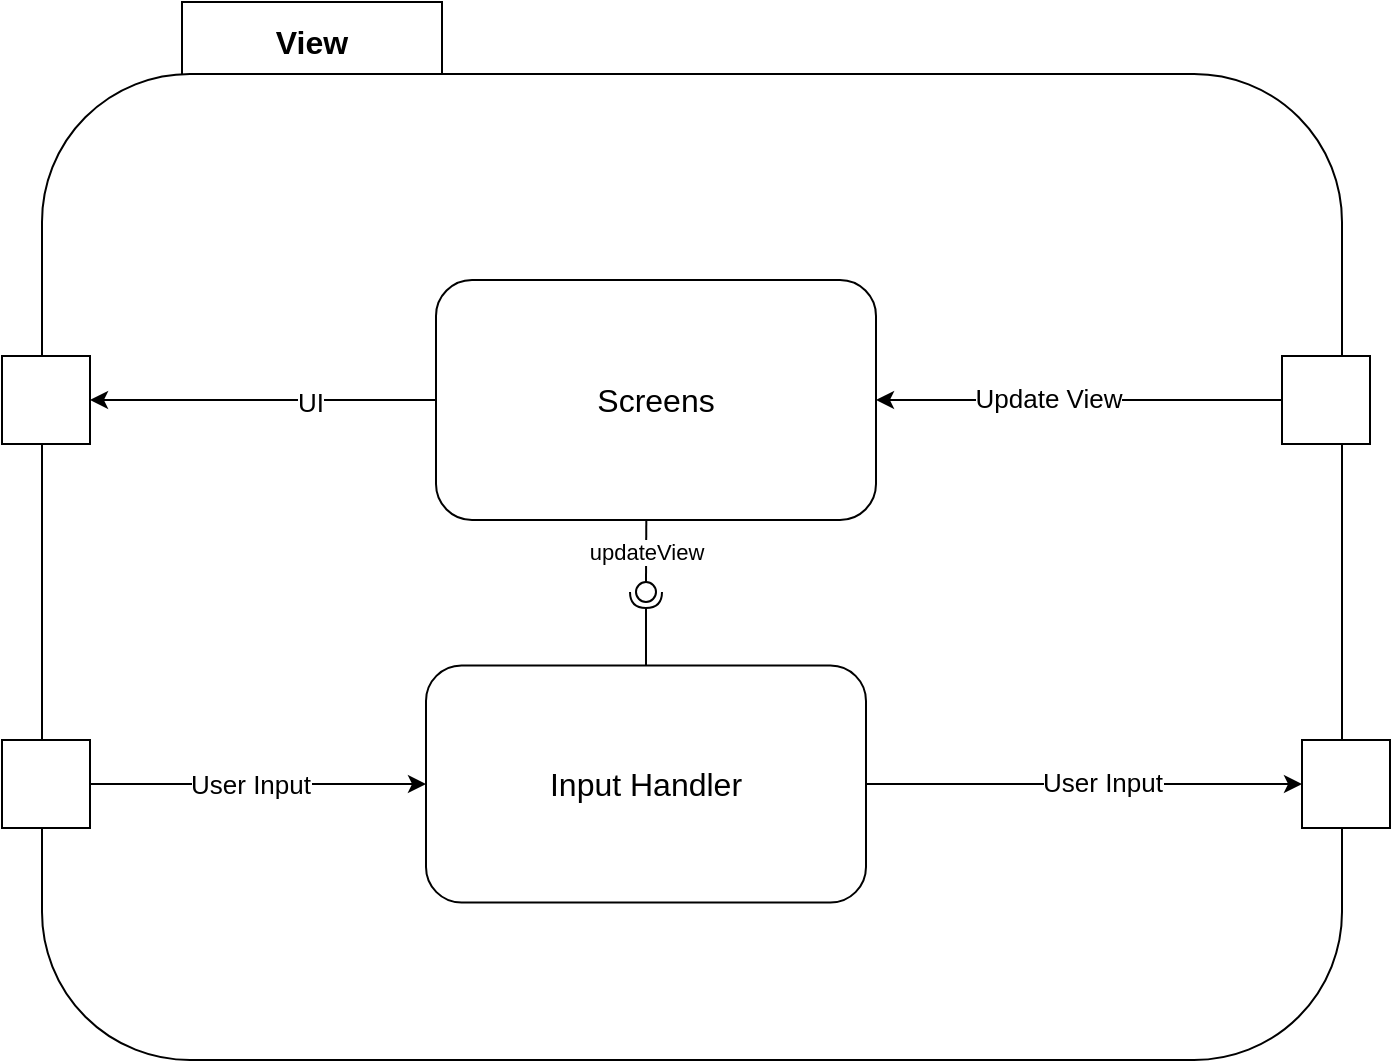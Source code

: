 <mxfile version="20.5.3" type="device"><diagram id="-ZbmqsPkU7HbiGdgJdTc" name="Page-1"><mxGraphModel dx="243" dy="506" grid="1" gridSize="10" guides="1" tooltips="1" connect="1" arrows="1" fold="1" page="1" pageScale="1" pageWidth="827" pageHeight="1169" math="0" shadow="0"><root><mxCell id="0"/><mxCell id="1" parent="0"/><mxCell id="Nr2CtO-IduACuZ_3YOzM-2" value="&lt;b&gt;View&lt;/b&gt;" style="rounded=0;whiteSpace=wrap;html=1;fontSize=16;" parent="1" vertex="1"><mxGeometry x="150" y="141" width="130" height="40" as="geometry"/></mxCell><mxCell id="Nr2CtO-IduACuZ_3YOzM-1" value="" style="rounded=1;whiteSpace=wrap;html=1;fontSize=16;" parent="1" vertex="1"><mxGeometry x="80" y="177" width="650" height="493" as="geometry"/></mxCell><mxCell id="Nr2CtO-IduACuZ_3YOzM-51" style="edgeStyle=orthogonalEdgeStyle;rounded=0;orthogonalLoop=1;jettySize=auto;html=1;entryX=1;entryY=0.5;entryDx=0;entryDy=0;fontSize=13;" parent="1" source="Nr2CtO-IduACuZ_3YOzM-3" target="Nr2CtO-IduACuZ_3YOzM-50" edge="1"><mxGeometry relative="1" as="geometry"/></mxCell><mxCell id="Nr2CtO-IduACuZ_3YOzM-52" value="UI" style="edgeLabel;html=1;align=center;verticalAlign=middle;resizable=0;points=[];fontSize=13;" parent="Nr2CtO-IduACuZ_3YOzM-51" vertex="1" connectable="0"><mxGeometry x="-0.271" y="1" relative="1" as="geometry"><mxPoint as="offset"/></mxGeometry></mxCell><mxCell id="Nr2CtO-IduACuZ_3YOzM-3" value="Screens" style="rounded=1;whiteSpace=wrap;html=1;fontSize=16;" parent="1" vertex="1"><mxGeometry x="277" y="280" width="220" height="120" as="geometry"/></mxCell><mxCell id="Nr2CtO-IduACuZ_3YOzM-47" style="edgeStyle=orthogonalEdgeStyle;rounded=0;orthogonalLoop=1;jettySize=auto;html=1;entryX=0;entryY=0.5;entryDx=0;entryDy=0;fontSize=13;" parent="1" source="Nr2CtO-IduACuZ_3YOzM-4" target="Nr2CtO-IduACuZ_3YOzM-26" edge="1"><mxGeometry relative="1" as="geometry"/></mxCell><mxCell id="Nr2CtO-IduACuZ_3YOzM-49" value="User Input" style="edgeLabel;html=1;align=center;verticalAlign=middle;resizable=0;points=[];fontSize=13;" parent="Nr2CtO-IduACuZ_3YOzM-47" vertex="1" connectable="0"><mxGeometry x="0.083" y="1" relative="1" as="geometry"><mxPoint as="offset"/></mxGeometry></mxCell><mxCell id="Nr2CtO-IduACuZ_3YOzM-4" value="Input Handler" style="rounded=1;whiteSpace=wrap;html=1;fontSize=16;" parent="1" vertex="1"><mxGeometry x="272" y="472.75" width="220" height="118.5" as="geometry"/></mxCell><mxCell id="Nr2CtO-IduACuZ_3YOzM-46" style="edgeStyle=orthogonalEdgeStyle;rounded=0;orthogonalLoop=1;jettySize=auto;html=1;entryX=0;entryY=0.5;entryDx=0;entryDy=0;fontSize=13;" parent="1" source="Nr2CtO-IduACuZ_3YOzM-8" target="Nr2CtO-IduACuZ_3YOzM-4" edge="1"><mxGeometry relative="1" as="geometry"/></mxCell><mxCell id="Nr2CtO-IduACuZ_3YOzM-48" value="User Input" style="edgeLabel;html=1;align=center;verticalAlign=middle;resizable=0;points=[];fontSize=13;" parent="Nr2CtO-IduACuZ_3YOzM-46" vertex="1" connectable="0"><mxGeometry x="-0.05" relative="1" as="geometry"><mxPoint as="offset"/></mxGeometry></mxCell><mxCell id="Nr2CtO-IduACuZ_3YOzM-8" value="" style="whiteSpace=wrap;html=1;aspect=fixed;" parent="1" vertex="1"><mxGeometry x="60" y="510" width="44" height="44" as="geometry"/></mxCell><mxCell id="Nr2CtO-IduACuZ_3YOzM-44" style="edgeStyle=orthogonalEdgeStyle;rounded=0;orthogonalLoop=1;jettySize=auto;html=1;entryX=1;entryY=0.5;entryDx=0;entryDy=0;fontSize=13;" parent="1" source="Nr2CtO-IduACuZ_3YOzM-9" target="Nr2CtO-IduACuZ_3YOzM-3" edge="1"><mxGeometry relative="1" as="geometry"/></mxCell><mxCell id="Nr2CtO-IduACuZ_3YOzM-45" value="Update View" style="edgeLabel;html=1;align=center;verticalAlign=middle;resizable=0;points=[];fontSize=13;" parent="Nr2CtO-IduACuZ_3YOzM-44" vertex="1" connectable="0"><mxGeometry x="0.153" y="-1" relative="1" as="geometry"><mxPoint as="offset"/></mxGeometry></mxCell><mxCell id="Nr2CtO-IduACuZ_3YOzM-9" value="" style="whiteSpace=wrap;html=1;aspect=fixed;" parent="1" vertex="1"><mxGeometry x="700" y="318" width="44" height="44" as="geometry"/></mxCell><mxCell id="Nr2CtO-IduACuZ_3YOzM-26" value="" style="whiteSpace=wrap;html=1;aspect=fixed;" parent="1" vertex="1"><mxGeometry x="710" y="510" width="44" height="44" as="geometry"/></mxCell><mxCell id="Nr2CtO-IduACuZ_3YOzM-50" value="" style="whiteSpace=wrap;html=1;aspect=fixed;" parent="1" vertex="1"><mxGeometry x="60" y="318" width="44" height="44" as="geometry"/></mxCell><mxCell id="4uybHOnC4n3-9QDXqHx8-1" value="" style="rounded=0;orthogonalLoop=1;jettySize=auto;html=1;endArrow=none;endFill=0;sketch=0;sourcePerimeterSpacing=0;targetPerimeterSpacing=0;exitX=0.478;exitY=0.996;exitDx=0;exitDy=0;exitPerimeter=0;" edge="1" target="4uybHOnC4n3-9QDXqHx8-3" parent="1" source="Nr2CtO-IduACuZ_3YOzM-3"><mxGeometry relative="1" as="geometry"><mxPoint x="450" y="485" as="sourcePoint"/></mxGeometry></mxCell><mxCell id="4uybHOnC4n3-9QDXqHx8-4" value="updateView" style="edgeLabel;html=1;align=center;verticalAlign=middle;resizable=0;points=[];" vertex="1" connectable="0" parent="4uybHOnC4n3-9QDXqHx8-1"><mxGeometry x="0.008" relative="1" as="geometry"><mxPoint as="offset"/></mxGeometry></mxCell><mxCell id="4uybHOnC4n3-9QDXqHx8-2" value="" style="rounded=0;orthogonalLoop=1;jettySize=auto;html=1;endArrow=halfCircle;endFill=0;entryX=0.5;entryY=0.5;endSize=6;strokeWidth=1;sketch=0;exitX=0.5;exitY=0;exitDx=0;exitDy=0;" edge="1" target="4uybHOnC4n3-9QDXqHx8-3" parent="1" source="Nr2CtO-IduACuZ_3YOzM-4"><mxGeometry relative="1" as="geometry"><mxPoint x="490" y="485" as="sourcePoint"/></mxGeometry></mxCell><mxCell id="4uybHOnC4n3-9QDXqHx8-3" value="" style="ellipse;whiteSpace=wrap;html=1;align=center;aspect=fixed;resizable=0;points=[];outlineConnect=0;sketch=0;" vertex="1" parent="1"><mxGeometry x="377" y="431" width="10" height="10" as="geometry"/></mxCell></root></mxGraphModel></diagram></mxfile>
